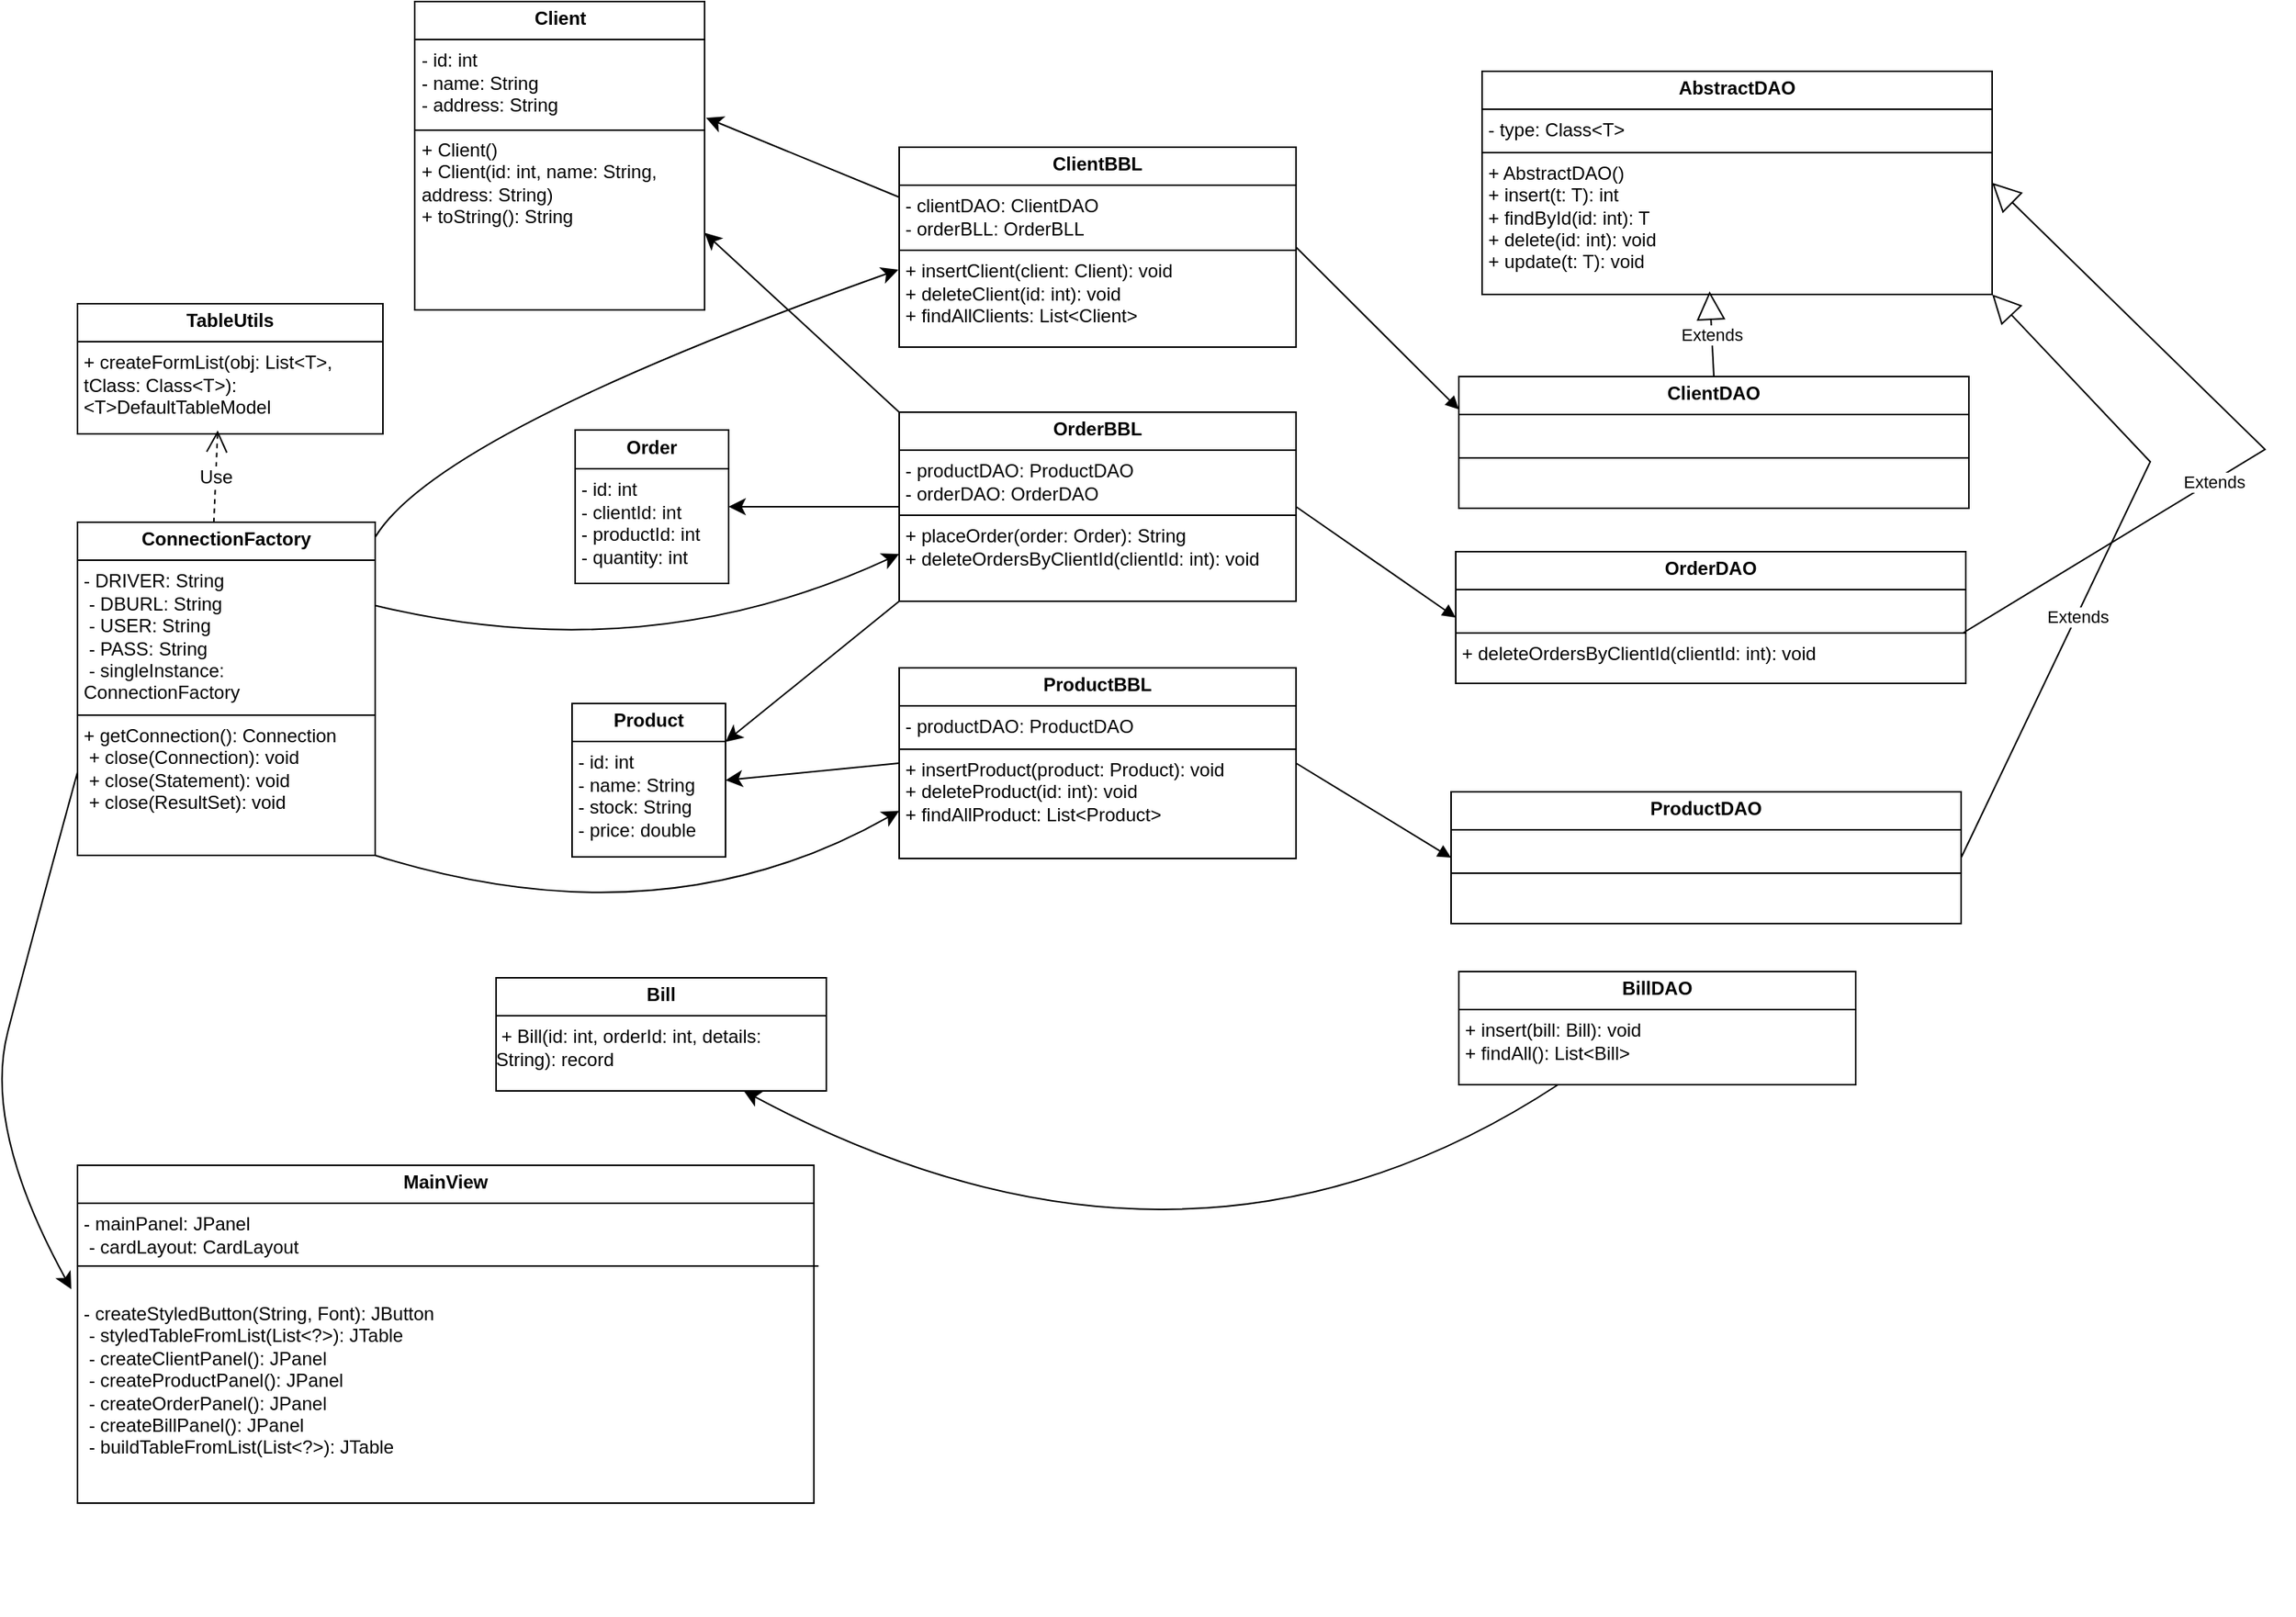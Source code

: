 <mxfile version="27.0.5" pages="4">
  <diagram id="Po0PsgvqQIdE64DK8KLs" name="Pagină-2">
    <mxGraphModel dx="2481" dy="1727" grid="0" gridSize="10" guides="1" tooltips="1" connect="1" arrows="1" fold="1" page="0" pageScale="1" pageWidth="827" pageHeight="1169" math="0" shadow="0">
      <root>
        <mxCell id="0" />
        <mxCell id="1" parent="0" />
        <mxCell id="D9zvhmQKerP4sVCsuL78-5" value="&lt;p style=&quot;margin:0px;margin-top:4px;text-align:center;&quot;&gt;&lt;b&gt;Client&lt;/b&gt;&lt;/p&gt;&lt;hr size=&quot;1&quot; style=&quot;border-style:solid;&quot;&gt;&lt;p style=&quot;margin:0px;margin-left:4px;&quot;&gt;- id: int&lt;br&gt;&lt;/p&gt;&lt;p style=&quot;margin:0px;margin-left:4px;&quot;&gt;- name: String&lt;/p&gt;&lt;p style=&quot;margin:0px;margin-left:4px;&quot;&gt;- address: String&lt;/p&gt;&lt;p style=&quot;margin:0px;margin-left:4px;&quot;&gt;&lt;br&gt;&lt;/p&gt;&lt;p style=&quot;margin:0px;margin-left:4px;&quot;&gt;+ Client()&lt;/p&gt;&lt;p style=&quot;margin:0px;margin-left:4px;&quot;&gt;+ Client(id: int, name: String, address: String)&lt;/p&gt;&lt;p style=&quot;margin:0px;margin-left:4px;&quot;&gt;+ toString(): String&lt;/p&gt;" style="verticalAlign=top;align=left;overflow=fill;html=1;whiteSpace=wrap;" parent="1" vertex="1">
          <mxGeometry x="-549.5" y="-925" width="187" height="199" as="geometry" />
        </mxCell>
        <mxCell id="D9zvhmQKerP4sVCsuL78-6" value="&lt;p style=&quot;margin:0px;margin-top:4px;text-align:center;&quot;&gt;&lt;b&gt;ClientBBL&lt;/b&gt;&lt;/p&gt;&lt;hr size=&quot;1&quot; style=&quot;border-style:solid;&quot;&gt;&lt;p style=&quot;margin:0px;margin-left:4px;&quot;&gt;- clientDAO: ClientDAO&lt;br&gt;&lt;/p&gt;&lt;p style=&quot;margin:0px;margin-left:4px;&quot;&gt;- orderBLL: OrderBLL&lt;/p&gt;&lt;hr size=&quot;1&quot; style=&quot;border-style:solid;&quot;&gt;&lt;p style=&quot;margin:0px;margin-left:4px;&quot;&gt;+ insertClient(client: Client): void&lt;/p&gt;&lt;p style=&quot;margin:0px;margin-left:4px;&quot;&gt;&lt;span style=&quot;background-color: transparent; color: light-dark(rgb(0, 0, 0), rgb(255, 255, 255));&quot;&gt;+ deleteClient(id: int): void&lt;/span&gt;&lt;/p&gt;&lt;p style=&quot;margin:0px;margin-left:4px;&quot;&gt;+ findAllClients: List&amp;lt;Client&amp;gt;&lt;/p&gt;&lt;p style=&quot;margin:0px;margin-left:4px;&quot;&gt;&lt;br&gt;&lt;/p&gt;&lt;p style=&quot;margin:0px;margin-left:4px;&quot;&gt;&lt;br&gt;&lt;/p&gt;" style="verticalAlign=top;align=left;overflow=fill;html=1;whiteSpace=wrap;" parent="1" vertex="1">
          <mxGeometry x="-237" y="-831" width="256" height="129" as="geometry" />
        </mxCell>
        <mxCell id="D9zvhmQKerP4sVCsuL78-13" style="edgeStyle=none;curved=1;rounded=0;orthogonalLoop=1;jettySize=auto;html=1;exitX=0.75;exitY=0;exitDx=0;exitDy=0;fontSize=12;startSize=8;endSize=8;" parent="1" edge="1">
          <mxGeometry relative="1" as="geometry">
            <mxPoint x="-92.75" y="106.0" as="sourcePoint" />
            <mxPoint x="-92.75" y="106.0" as="targetPoint" />
          </mxGeometry>
        </mxCell>
        <mxCell id="D9zvhmQKerP4sVCsuL78-14" style="edgeStyle=none;curved=1;rounded=0;orthogonalLoop=1;jettySize=auto;html=1;exitX=0.5;exitY=1;exitDx=0;exitDy=0;fontSize=12;startSize=8;endSize=8;" parent="1" edge="1">
          <mxGeometry relative="1" as="geometry">
            <mxPoint x="7.5" y="61" as="sourcePoint" />
            <mxPoint x="7.5" y="61" as="targetPoint" />
          </mxGeometry>
        </mxCell>
        <mxCell id="xmyGLNEZ5qvD1oHhi0lb-7" style="edgeStyle=none;curved=1;rounded=0;orthogonalLoop=1;jettySize=auto;html=1;exitX=0;exitY=0.75;exitDx=0;exitDy=0;fontSize=12;startSize=8;endSize=8;" parent="1" source="D9zvhmQKerP4sVCsuL78-15" edge="1">
          <mxGeometry relative="1" as="geometry">
            <mxPoint x="-771" y="-94" as="targetPoint" />
            <Array as="points">
              <mxPoint x="-796" y="-322" />
              <mxPoint x="-828" y="-198" />
            </Array>
          </mxGeometry>
        </mxCell>
        <mxCell id="xmyGLNEZ5qvD1oHhi0lb-11" style="edgeStyle=none;curved=1;rounded=0;orthogonalLoop=1;jettySize=auto;html=1;exitX=1;exitY=0;exitDx=0;exitDy=0;entryX=0;entryY=0.5;entryDx=0;entryDy=0;fontSize=12;startSize=8;endSize=8;" parent="1" edge="1">
          <mxGeometry relative="1" as="geometry">
            <mxPoint x="-575.5" y="-578.5" as="sourcePoint" />
            <mxPoint x="-237.5" y="-752" as="targetPoint" />
            <Array as="points">
              <mxPoint x="-536.5" y="-645.5" />
            </Array>
          </mxGeometry>
        </mxCell>
        <mxCell id="xmyGLNEZ5qvD1oHhi0lb-17" style="edgeStyle=none;curved=1;rounded=0;orthogonalLoop=1;jettySize=auto;html=1;exitX=1;exitY=1;exitDx=0;exitDy=0;entryX=0;entryY=0.75;entryDx=0;entryDy=0;fontSize=12;startSize=8;endSize=8;" parent="1" target="2VmKkLytbEb_R6XoEUmf-1" edge="1" source="D9zvhmQKerP4sVCsuL78-15">
          <mxGeometry relative="1" as="geometry">
            <mxPoint x="-578" y="-362" as="sourcePoint" />
            <mxPoint x="-240" y="-353.75" as="targetPoint" />
            <Array as="points">
              <mxPoint x="-390" y="-316" />
            </Array>
          </mxGeometry>
        </mxCell>
        <mxCell id="xmyGLNEZ5qvD1oHhi0lb-18" style="edgeStyle=none;curved=1;rounded=0;orthogonalLoop=1;jettySize=auto;html=1;exitX=1;exitY=0.25;exitDx=0;exitDy=0;entryX=0;entryY=0.75;entryDx=0;entryDy=0;fontSize=12;startSize=8;endSize=8;" parent="1" source="D9zvhmQKerP4sVCsuL78-15" target="2VmKkLytbEb_R6XoEUmf-2" edge="1">
          <mxGeometry relative="1" as="geometry">
            <Array as="points">
              <mxPoint x="-400" y="-493" />
            </Array>
          </mxGeometry>
        </mxCell>
        <mxCell id="D9zvhmQKerP4sVCsuL78-15" value="&lt;p style=&quot;margin:0px;margin-top:4px;text-align:center;&quot;&gt;&lt;b&gt;ConnectionFactory&lt;/b&gt;&lt;/p&gt;&lt;hr size=&quot;1&quot; style=&quot;border-style:solid;&quot;&gt;&lt;p style=&quot;margin:0px;margin-left:4px;&quot;&gt;- DRIVER: String&amp;nbsp; &amp;nbsp; &amp;nbsp; &amp;nbsp; &amp;nbsp; &amp;nbsp; &amp;nbsp; &amp;nbsp; &amp;nbsp; &amp;nbsp;&amp;nbsp;&lt;/p&gt;&lt;p style=&quot;margin:0px;margin-left:4px;&quot;&gt;&amp;nbsp;- DBURL: String&amp;nbsp; &amp;nbsp; &amp;nbsp; &amp;nbsp; &amp;nbsp; &amp;nbsp; &amp;nbsp; &amp;nbsp; &amp;nbsp; &amp;nbsp; &amp;nbsp;&lt;/p&gt;&lt;p style=&quot;margin:0px;margin-left:4px;&quot;&gt;&amp;nbsp;- USER: String&amp;nbsp; &amp;nbsp; &amp;nbsp; &amp;nbsp; &amp;nbsp; &amp;nbsp; &amp;nbsp; &amp;nbsp; &amp;nbsp; &amp;nbsp; &amp;nbsp;&amp;nbsp;&lt;/p&gt;&lt;p style=&quot;margin:0px;margin-left:4px;&quot;&gt;&amp;nbsp;- PASS: String&amp;nbsp; &amp;nbsp; &amp;nbsp; &amp;nbsp; &amp;nbsp; &amp;nbsp; &amp;nbsp; &amp;nbsp; &amp;nbsp; &amp;nbsp; &amp;nbsp;&amp;nbsp;&lt;/p&gt;&lt;p style=&quot;margin:0px;margin-left:4px;&quot;&gt;&lt;span style=&quot;background-color: transparent;&quot;&gt;&amp;nbsp;- singleInstance: ConnectionFactory&lt;/span&gt;&lt;/p&gt;&lt;hr size=&quot;1&quot; style=&quot;border-style:solid;&quot;&gt;&lt;p style=&quot;margin:0px;margin-left:4px;&quot;&gt;+ getConnection(): Connection&amp;nbsp; &amp;nbsp; &amp;nbsp; &amp;nbsp;&lt;/p&gt;&lt;p style=&quot;margin:0px;margin-left:4px;&quot;&gt;&amp;nbsp;+ close(Connection): void&amp;nbsp; &amp;nbsp; &amp;nbsp; &amp;nbsp; &amp;nbsp; &amp;nbsp;&lt;/p&gt;&lt;p style=&quot;margin:0px;margin-left:4px;&quot;&gt;&amp;nbsp;+ close(Statement): void&amp;nbsp; &amp;nbsp; &amp;nbsp; &amp;nbsp; &amp;nbsp; &amp;nbsp;&amp;nbsp;&lt;/p&gt;&lt;p style=&quot;margin:0px;margin-left:4px;&quot;&gt;&amp;nbsp;+ close(ResultSet): void&lt;/p&gt;" style="verticalAlign=top;align=left;overflow=fill;html=1;whiteSpace=wrap;" parent="1" vertex="1">
          <mxGeometry x="-767" y="-589" width="192" height="215" as="geometry" />
        </mxCell>
        <mxCell id="D9zvhmQKerP4sVCsuL78-17" value="&lt;p style=&quot;margin:0px;margin-top:4px;text-align:center;&quot;&gt;&lt;b&gt;MainView&lt;/b&gt;&lt;/p&gt;&lt;hr size=&quot;1&quot; style=&quot;border-style:solid;&quot;&gt;&lt;p style=&quot;margin:0px;margin-left:4px;&quot;&gt;- mainPanel: JPanel&amp;nbsp; &amp;nbsp; &amp;nbsp; &amp;nbsp; &amp;nbsp; &amp;nbsp;&amp;nbsp;&lt;/p&gt;&lt;p style=&quot;margin:0px;margin-left:4px;&quot;&gt;&amp;nbsp;- cardLayout: CardLayout&amp;nbsp;&amp;nbsp;&lt;/p&gt;&lt;p style=&quot;margin:0px;margin-left:4px;&quot;&gt;&lt;br&gt;&lt;/p&gt;&lt;p style=&quot;margin:0px;margin-left:4px;&quot;&gt;&lt;br&gt;&lt;/p&gt;&lt;p style=&quot;margin:0px;margin-left:4px;&quot;&gt;- createStyledButton(String, Font): JButton&amp;nbsp; &amp;nbsp; &amp;nbsp;&amp;nbsp;&lt;/p&gt;&lt;p style=&quot;margin:0px;margin-left:4px;&quot;&gt;&amp;nbsp;- styledTableFromList(List&amp;lt;?&amp;gt;): JTable&amp;nbsp; &amp;nbsp; &amp;nbsp; &amp;nbsp; &amp;nbsp; &amp;nbsp;&amp;nbsp;&lt;/p&gt;&lt;p style=&quot;margin:0px;margin-left:4px;&quot;&gt;&amp;nbsp;- createClientPanel(): JPanel&amp;nbsp; &amp;nbsp; &amp;nbsp; &amp;nbsp; &amp;nbsp; &amp;nbsp; &amp;nbsp; &amp;nbsp; &amp;nbsp; &amp;nbsp; &amp;nbsp;&lt;/p&gt;&lt;p style=&quot;margin:0px;margin-left:4px;&quot;&gt;&amp;nbsp;- createProductPanel(): JPanel&amp;nbsp; &amp;nbsp; &amp;nbsp; &amp;nbsp; &amp;nbsp; &amp;nbsp; &amp;nbsp; &amp;nbsp; &amp;nbsp; &amp;nbsp;&amp;nbsp;&lt;/p&gt;&lt;p style=&quot;margin:0px;margin-left:4px;&quot;&gt;&amp;nbsp;- createOrderPanel(): JPanel&amp;nbsp; &amp;nbsp; &amp;nbsp; &amp;nbsp; &amp;nbsp; &amp;nbsp; &amp;nbsp; &amp;nbsp; &amp;nbsp; &amp;nbsp; &amp;nbsp;&amp;nbsp;&lt;/p&gt;&lt;p style=&quot;margin:0px;margin-left:4px;&quot;&gt;&amp;nbsp;- createBillPanel(): JPanel&amp;nbsp; &amp;nbsp; &amp;nbsp; &amp;nbsp; &amp;nbsp; &amp;nbsp; &amp;nbsp; &amp;nbsp; &amp;nbsp; &amp;nbsp; &amp;nbsp; &amp;nbsp;&lt;/p&gt;&lt;p style=&quot;margin:0px;margin-left:4px;&quot;&gt;&amp;nbsp;- buildTableFromList(List&amp;lt;?&amp;gt;): JTable&amp;nbsp; &amp;nbsp;&lt;/p&gt;" style="verticalAlign=top;align=left;overflow=fill;html=1;whiteSpace=wrap;" parent="1" vertex="1">
          <mxGeometry x="-767" y="-174" width="475" height="218" as="geometry" />
        </mxCell>
        <mxCell id="xmyGLNEZ5qvD1oHhi0lb-29" style="edgeStyle=none;curved=1;rounded=0;orthogonalLoop=1;jettySize=auto;html=1;exitX=0;exitY=0.5;exitDx=0;exitDy=0;entryX=1;entryY=0.5;entryDx=0;entryDy=0;fontSize=12;startSize=8;endSize=8;" parent="1" source="2VmKkLytbEb_R6XoEUmf-1" target="xmyGLNEZ5qvD1oHhi0lb-3" edge="1">
          <mxGeometry relative="1" as="geometry" />
        </mxCell>
        <mxCell id="2VmKkLytbEb_R6XoEUmf-1" value="&lt;p style=&quot;margin: 4px 0px 0px; text-align: center;&quot;&gt;&lt;b&gt;ProductBBL&lt;/b&gt;&lt;/p&gt;&lt;hr size=&quot;1&quot; style=&quot;border-style:solid;&quot;&gt;&lt;p style=&quot;margin:0px;margin-left:4px;&quot;&gt;- productDAO: ProductDAO&lt;/p&gt;&lt;hr size=&quot;1&quot; style=&quot;border-style:solid;&quot;&gt;&lt;p style=&quot;margin:0px;margin-left:4px;&quot;&gt;+ insert&lt;span style=&quot;background-color: transparent; color: light-dark(rgb(0, 0, 0), rgb(255, 255, 255));&quot;&gt;Produc&lt;/span&gt;&lt;span style=&quot;background-color: transparent; color: light-dark(rgb(0, 0, 0), rgb(255, 255, 255));&quot;&gt;t(p&lt;/span&gt;&lt;span style=&quot;background-color: transparent; color: light-dark(rgb(0, 0, 0), rgb(255, 255, 255));&quot;&gt;roduct&lt;/span&gt;&lt;span style=&quot;background-color: transparent; color: light-dark(rgb(0, 0, 0), rgb(255, 255, 255));&quot;&gt;:&amp;nbsp;&lt;/span&gt;&lt;span style=&quot;background-color: transparent; color: light-dark(rgb(0, 0, 0), rgb(255, 255, 255));&quot;&gt;Product&lt;/span&gt;&lt;span style=&quot;background-color: transparent; color: light-dark(rgb(0, 0, 0), rgb(255, 255, 255));&quot;&gt;): void&lt;/span&gt;&lt;/p&gt;&lt;p style=&quot;margin:0px;margin-left:4px;&quot;&gt;+ delete&lt;span style=&quot;background-color: transparent; color: light-dark(rgb(0, 0, 0), rgb(255, 255, 255));&quot;&gt;Product&lt;/span&gt;&lt;span style=&quot;background-color: transparent; color: light-dark(rgb(0, 0, 0), rgb(255, 255, 255));&quot;&gt;(id: int): void&lt;/span&gt;&lt;/p&gt;&lt;p style=&quot;margin:0px;margin-left:4px;&quot;&gt;+ findAll&lt;span style=&quot;background-color: transparent; color: light-dark(rgb(0, 0, 0), rgb(255, 255, 255));&quot;&gt;Product&lt;/span&gt;&lt;span style=&quot;background-color: transparent; color: light-dark(rgb(0, 0, 0), rgb(255, 255, 255));&quot;&gt;: List&amp;lt;&lt;/span&gt;&lt;span style=&quot;background-color: transparent; color: light-dark(rgb(0, 0, 0), rgb(255, 255, 255));&quot;&gt;Product&lt;/span&gt;&lt;span style=&quot;background-color: transparent; color: light-dark(rgb(0, 0, 0), rgb(255, 255, 255));&quot;&gt;&amp;gt;&lt;/span&gt;&lt;/p&gt;&lt;p style=&quot;margin:0px;margin-left:4px;&quot;&gt;&lt;br&gt;&lt;/p&gt;&lt;p style=&quot;margin:0px;margin-left:4px;&quot;&gt;&lt;br&gt;&lt;/p&gt;" style="verticalAlign=top;align=left;overflow=fill;html=1;whiteSpace=wrap;" parent="1" vertex="1">
          <mxGeometry x="-237" y="-495" width="256" height="123" as="geometry" />
        </mxCell>
        <mxCell id="xmyGLNEZ5qvD1oHhi0lb-28" style="edgeStyle=none;curved=1;rounded=0;orthogonalLoop=1;jettySize=auto;html=1;exitX=0;exitY=0.5;exitDx=0;exitDy=0;entryX=1;entryY=0.5;entryDx=0;entryDy=0;fontSize=12;startSize=8;endSize=8;" parent="1" source="2VmKkLytbEb_R6XoEUmf-2" target="xmyGLNEZ5qvD1oHhi0lb-4" edge="1">
          <mxGeometry relative="1" as="geometry" />
        </mxCell>
        <mxCell id="xmyGLNEZ5qvD1oHhi0lb-32" style="edgeStyle=none;curved=1;rounded=0;orthogonalLoop=1;jettySize=auto;html=1;exitX=0;exitY=0;exitDx=0;exitDy=0;entryX=1;entryY=0.75;entryDx=0;entryDy=0;fontSize=12;startSize=8;endSize=8;" parent="1" source="2VmKkLytbEb_R6XoEUmf-2" target="D9zvhmQKerP4sVCsuL78-5" edge="1">
          <mxGeometry relative="1" as="geometry" />
        </mxCell>
        <mxCell id="xmyGLNEZ5qvD1oHhi0lb-33" style="edgeStyle=none;curved=1;rounded=0;orthogonalLoop=1;jettySize=auto;html=1;exitX=0;exitY=1;exitDx=0;exitDy=0;entryX=1;entryY=0.25;entryDx=0;entryDy=0;fontSize=12;startSize=8;endSize=8;" parent="1" source="2VmKkLytbEb_R6XoEUmf-2" target="xmyGLNEZ5qvD1oHhi0lb-3" edge="1">
          <mxGeometry relative="1" as="geometry" />
        </mxCell>
        <mxCell id="2VmKkLytbEb_R6XoEUmf-2" value="&lt;p style=&quot;margin: 4px 0px 0px; text-align: center;&quot;&gt;&lt;b&gt;OrderBBL&lt;/b&gt;&lt;/p&gt;&lt;hr size=&quot;1&quot; style=&quot;border-style:solid;&quot;&gt;&lt;p style=&quot;margin:0px;margin-left:4px;&quot;&gt;- productDAO: ProductDAO&lt;/p&gt;&lt;p style=&quot;margin:0px;margin-left:4px;&quot;&gt;- orderDAO: OrderDAO&lt;/p&gt;&lt;hr size=&quot;1&quot; style=&quot;border-style:solid;&quot;&gt;&lt;p style=&quot;margin:0px;margin-left:4px;&quot;&gt;+ placeOrder(order: Order): String&lt;/p&gt;&lt;p style=&quot;margin:0px;margin-left:4px;&quot;&gt;+ deleteOrdersByClientId(clientId: int): void&lt;/p&gt;&lt;p style=&quot;margin:0px;margin-left:4px;&quot;&gt;&lt;br&gt;&lt;/p&gt;&lt;p style=&quot;margin:0px;margin-left:4px;&quot;&gt;&lt;br&gt;&lt;/p&gt;" style="verticalAlign=top;align=left;overflow=fill;html=1;whiteSpace=wrap;" parent="1" vertex="1">
          <mxGeometry x="-237" y="-660" width="256" height="122" as="geometry" />
        </mxCell>
        <mxCell id="xmyGLNEZ5qvD1oHhi0lb-31" style="edgeStyle=none;curved=1;rounded=0;orthogonalLoop=1;jettySize=auto;html=1;exitX=0.25;exitY=1;exitDx=0;exitDy=0;entryX=0.75;entryY=1;entryDx=0;entryDy=0;fontSize=12;startSize=8;endSize=8;" parent="1" source="xmyGLNEZ5qvD1oHhi0lb-1" target="xmyGLNEZ5qvD1oHhi0lb-5" edge="1">
          <mxGeometry relative="1" as="geometry">
            <Array as="points">
              <mxPoint x="-51" y="-69" />
            </Array>
          </mxGeometry>
        </mxCell>
        <mxCell id="xmyGLNEZ5qvD1oHhi0lb-1" value="&lt;p style=&quot;margin: 4px 0px 0px; text-align: center;&quot;&gt;&lt;b&gt;BillDAO&lt;/b&gt;&lt;/p&gt;&lt;hr size=&quot;1&quot; style=&quot;border-style:solid;&quot;&gt;&lt;p style=&quot;margin:0px;margin-left:4px;&quot;&gt;+ insert(bill: Bill): void&lt;/p&gt;&lt;p style=&quot;margin:0px;margin-left:4px;&quot;&gt;+ findAll(): List&amp;lt;Bill&amp;gt;&lt;/p&gt;&lt;p style=&quot;margin:0px;margin-left:4px;&quot;&gt;&lt;br&gt;&lt;/p&gt;" style="verticalAlign=top;align=left;overflow=fill;html=1;whiteSpace=wrap;" parent="1" vertex="1">
          <mxGeometry x="124" y="-299" width="256" height="73" as="geometry" />
        </mxCell>
        <mxCell id="xmyGLNEZ5qvD1oHhi0lb-2" value="&lt;p style=&quot;margin: 4px 0px 0px; text-align: center;&quot;&gt;&lt;b&gt;TableUtils&lt;/b&gt;&lt;/p&gt;&lt;hr size=&quot;1&quot; style=&quot;border-style:solid;&quot;&gt;&lt;p style=&quot;margin:0px;margin-left:4px;&quot;&gt;+ createFormList(obj: List&amp;lt;T&amp;gt;, tClass: Class&amp;lt;T&amp;gt;): &amp;lt;T&amp;gt;DefaultTableModel&lt;/p&gt;&lt;p style=&quot;margin:0px;margin-left:4px;&quot;&gt;&lt;br&gt;&lt;/p&gt;" style="verticalAlign=top;align=left;overflow=fill;html=1;whiteSpace=wrap;" parent="1" vertex="1">
          <mxGeometry x="-767" y="-730" width="197" height="84" as="geometry" />
        </mxCell>
        <mxCell id="xmyGLNEZ5qvD1oHhi0lb-3" value="&lt;p style=&quot;margin:0px;margin-top:4px;text-align:center;&quot;&gt;&lt;b&gt;Product&lt;/b&gt;&lt;/p&gt;&lt;hr size=&quot;1&quot; style=&quot;border-style:solid;&quot;&gt;&lt;p style=&quot;margin:0px;margin-left:4px;&quot;&gt;- id: int&lt;br&gt;&lt;/p&gt;&lt;p style=&quot;margin:0px;margin-left:4px;&quot;&gt;- name: String&lt;/p&gt;&lt;p style=&quot;margin:0px;margin-left:4px;&quot;&gt;- stock: String&lt;/p&gt;&lt;p style=&quot;margin:0px;margin-left:4px;&quot;&gt;- price: double&lt;/p&gt;&lt;p style=&quot;margin:0px;margin-left:4px;&quot;&gt;&lt;br&gt;&lt;/p&gt;" style="verticalAlign=top;align=left;overflow=fill;html=1;whiteSpace=wrap;" parent="1" vertex="1">
          <mxGeometry x="-448" y="-472" width="99" height="99" as="geometry" />
        </mxCell>
        <mxCell id="xmyGLNEZ5qvD1oHhi0lb-4" value="&lt;p style=&quot;margin:0px;margin-top:4px;text-align:center;&quot;&gt;&lt;b&gt;Order&lt;/b&gt;&lt;/p&gt;&lt;hr size=&quot;1&quot; style=&quot;border-style:solid;&quot;&gt;&lt;p style=&quot;margin:0px;margin-left:4px;&quot;&gt;- id: int&lt;br&gt;&lt;/p&gt;&lt;p style=&quot;margin:0px;margin-left:4px;&quot;&gt;- clientId: int&lt;/p&gt;&lt;p style=&quot;margin:0px;margin-left:4px;&quot;&gt;- productId: int&lt;/p&gt;&lt;p style=&quot;margin:0px;margin-left:4px;&quot;&gt;- quantity: int&lt;/p&gt;&lt;p style=&quot;margin:0px;margin-left:4px;&quot;&gt;&lt;br&gt;&lt;/p&gt;" style="verticalAlign=top;align=left;overflow=fill;html=1;whiteSpace=wrap;" parent="1" vertex="1">
          <mxGeometry x="-446" y="-648.5" width="99" height="99" as="geometry" />
        </mxCell>
        <mxCell id="xmyGLNEZ5qvD1oHhi0lb-5" value="&lt;p style=&quot;margin:0px;margin-top:4px;text-align:center;&quot;&gt;&lt;b&gt;Bill&lt;/b&gt;&lt;/p&gt;&lt;hr size=&quot;1&quot; style=&quot;border-style:solid;&quot;&gt;&lt;div style=&quot;height:2px;&quot;&gt;&amp;nbsp;+ Bill(id: int, orderId: int, details: String): record&lt;/div&gt;" style="verticalAlign=top;align=left;overflow=fill;html=1;whiteSpace=wrap;" parent="1" vertex="1">
          <mxGeometry x="-497" y="-295" width="213" height="73" as="geometry" />
        </mxCell>
        <mxCell id="xmyGLNEZ5qvD1oHhi0lb-26" value="Use" style="endArrow=open;endSize=12;dashed=1;html=1;rounded=0;fontSize=12;curved=1;exitX=0.458;exitY=0;exitDx=0;exitDy=0;exitPerimeter=0;entryX=0.459;entryY=0.973;entryDx=0;entryDy=0;entryPerimeter=0;" parent="1" source="D9zvhmQKerP4sVCsuL78-15" target="xmyGLNEZ5qvD1oHhi0lb-2" edge="1">
          <mxGeometry width="160" relative="1" as="geometry">
            <mxPoint x="-730" y="-614" as="sourcePoint" />
            <mxPoint x="-570" y="-614" as="targetPoint" />
          </mxGeometry>
        </mxCell>
        <mxCell id="xmyGLNEZ5qvD1oHhi0lb-27" style="edgeStyle=none;curved=1;rounded=0;orthogonalLoop=1;jettySize=auto;html=1;exitX=0;exitY=0.25;exitDx=0;exitDy=0;entryX=1.005;entryY=0.377;entryDx=0;entryDy=0;entryPerimeter=0;fontSize=12;startSize=8;endSize=8;" parent="1" source="D9zvhmQKerP4sVCsuL78-6" target="D9zvhmQKerP4sVCsuL78-5" edge="1">
          <mxGeometry relative="1" as="geometry" />
        </mxCell>
        <mxCell id="gCrkgvzB2UJeCKRuTonN-1" value="&lt;p style=&quot;margin:0px;margin-top:4px;text-align:center;&quot;&gt;&lt;b&gt;AbstractDAO&lt;/b&gt;&lt;/p&gt;&lt;hr size=&quot;1&quot; style=&quot;border-style:solid;&quot;&gt;&lt;p style=&quot;margin:0px;margin-left:4px;&quot;&gt;- type: Class&amp;lt;T&amp;gt;&lt;/p&gt;&lt;hr size=&quot;1&quot; style=&quot;border-style:solid;&quot;&gt;&lt;p style=&quot;margin:0px;margin-left:4px;&quot;&gt;+ AbstractDAO()&lt;/p&gt;&lt;p style=&quot;margin:0px;margin-left:4px;&quot;&gt;+ insert(t: T): int&lt;/p&gt;&lt;p style=&quot;margin:0px;margin-left:4px;&quot;&gt;+ findById(id: int): T&lt;/p&gt;&lt;p style=&quot;margin:0px;margin-left:4px;&quot;&gt;+ delete(id: int): void&lt;/p&gt;&lt;p style=&quot;margin:0px;margin-left:4px;&quot;&gt;+ update(t: T): void&lt;/p&gt;&lt;p style=&quot;margin:0px;margin-left:4px;&quot;&gt;&lt;br&gt;&lt;/p&gt;" style="verticalAlign=top;align=left;overflow=fill;html=1;whiteSpace=wrap;" vertex="1" parent="1">
          <mxGeometry x="139" y="-880" width="329" height="144" as="geometry" />
        </mxCell>
        <mxCell id="gCrkgvzB2UJeCKRuTonN-3" value="&lt;p style=&quot;margin:0px;margin-top:4px;text-align:center;&quot;&gt;&lt;b&gt;ClientDAO&lt;/b&gt;&lt;/p&gt;&lt;hr size=&quot;1&quot; style=&quot;border-style:solid;&quot;&gt;&lt;p style=&quot;margin:0px;margin-left:4px;&quot;&gt;&lt;br&gt;&lt;/p&gt;&lt;hr size=&quot;1&quot; style=&quot;border-style:solid;&quot;&gt;&lt;p style=&quot;margin:0px;margin-left:4px;&quot;&gt;&lt;br&gt;&lt;/p&gt;" style="verticalAlign=top;align=left;overflow=fill;html=1;whiteSpace=wrap;" vertex="1" parent="1">
          <mxGeometry x="124" y="-683" width="329" height="85" as="geometry" />
        </mxCell>
        <mxCell id="gCrkgvzB2UJeCKRuTonN-4" value="Extends" style="endArrow=block;endSize=16;endFill=0;html=1;rounded=0;exitX=0.5;exitY=0;exitDx=0;exitDy=0;entryX=0.446;entryY=0.986;entryDx=0;entryDy=0;entryPerimeter=0;" edge="1" parent="1" source="gCrkgvzB2UJeCKRuTonN-3" target="gCrkgvzB2UJeCKRuTonN-1">
          <mxGeometry width="160" relative="1" as="geometry">
            <mxPoint x="129" y="-529" as="sourcePoint" />
            <mxPoint x="289" y="-529" as="targetPoint" />
          </mxGeometry>
        </mxCell>
        <mxCell id="gCrkgvzB2UJeCKRuTonN-5" value="" style="html=1;verticalAlign=bottom;endArrow=block;curved=0;rounded=0;exitX=1;exitY=0.5;exitDx=0;exitDy=0;entryX=0;entryY=0.25;entryDx=0;entryDy=0;" edge="1" parent="1" source="D9zvhmQKerP4sVCsuL78-6" target="gCrkgvzB2UJeCKRuTonN-3">
          <mxGeometry width="80" relative="1" as="geometry">
            <mxPoint x="-20" y="-649" as="sourcePoint" />
            <mxPoint x="60" y="-649" as="targetPoint" />
          </mxGeometry>
        </mxCell>
        <mxCell id="gCrkgvzB2UJeCKRuTonN-6" value="&lt;p style=&quot;margin:0px;margin-top:4px;text-align:center;&quot;&gt;&lt;b&gt;ProductDAO&lt;/b&gt;&lt;/p&gt;&lt;hr size=&quot;1&quot; style=&quot;border-style:solid;&quot;&gt;&lt;p style=&quot;margin:0px;margin-left:4px;&quot;&gt;&lt;br&gt;&lt;/p&gt;&lt;hr size=&quot;1&quot; style=&quot;border-style:solid;&quot;&gt;&lt;p style=&quot;margin:0px;margin-left:4px;&quot;&gt;&lt;br&gt;&lt;/p&gt;" style="verticalAlign=top;align=left;overflow=fill;html=1;whiteSpace=wrap;" vertex="1" parent="1">
          <mxGeometry x="119" y="-415" width="329" height="85" as="geometry" />
        </mxCell>
        <mxCell id="gCrkgvzB2UJeCKRuTonN-7" value="Extends" style="endArrow=block;endSize=16;endFill=0;html=1;rounded=0;exitX=1;exitY=0.5;exitDx=0;exitDy=0;entryX=1;entryY=1;entryDx=0;entryDy=0;" edge="1" parent="1" source="gCrkgvzB2UJeCKRuTonN-6" target="gCrkgvzB2UJeCKRuTonN-1">
          <mxGeometry x="-0.2" y="-1" width="160" relative="1" as="geometry">
            <mxPoint x="503.767" y="-523" as="sourcePoint" />
            <mxPoint x="501.001" y="-738.016" as="targetPoint" />
            <Array as="points">
              <mxPoint x="570" y="-628" />
            </Array>
            <mxPoint as="offset" />
          </mxGeometry>
        </mxCell>
        <mxCell id="gCrkgvzB2UJeCKRuTonN-8" value="" style="html=1;verticalAlign=bottom;endArrow=block;curved=0;rounded=0;exitX=1;exitY=0.5;exitDx=0;exitDy=0;entryX=0;entryY=0.5;entryDx=0;entryDy=0;" edge="1" parent="1" source="2VmKkLytbEb_R6XoEUmf-1" target="gCrkgvzB2UJeCKRuTonN-6">
          <mxGeometry width="80" relative="1" as="geometry">
            <mxPoint x="51" y="-420" as="sourcePoint" />
            <mxPoint x="156" y="-316" as="targetPoint" />
          </mxGeometry>
        </mxCell>
        <mxCell id="gCrkgvzB2UJeCKRuTonN-10" value="&lt;p style=&quot;margin:0px;margin-top:4px;text-align:center;&quot;&gt;&lt;b&gt;OrderDAO&lt;/b&gt;&lt;/p&gt;&lt;hr size=&quot;1&quot; style=&quot;border-style:solid;&quot;&gt;&lt;p style=&quot;margin:0px;margin-left:4px;&quot;&gt;&lt;br&gt;&lt;/p&gt;&lt;hr size=&quot;1&quot; style=&quot;border-style:solid;&quot;&gt;&lt;p style=&quot;margin:0px;margin-left:4px;&quot;&gt;+ deleteOrdersByClientId(clientId: int): void&lt;/p&gt;" style="verticalAlign=top;align=left;overflow=fill;html=1;whiteSpace=wrap;" vertex="1" parent="1">
          <mxGeometry x="122" y="-570" width="329" height="85" as="geometry" />
        </mxCell>
        <mxCell id="gCrkgvzB2UJeCKRuTonN-11" value="Extends" style="endArrow=block;endSize=16;endFill=0;html=1;rounded=0;exitX=0.994;exitY=0.619;exitDx=0;exitDy=0;entryX=1;entryY=0.5;entryDx=0;entryDy=0;exitPerimeter=0;" edge="1" parent="1" source="gCrkgvzB2UJeCKRuTonN-10" target="gCrkgvzB2UJeCKRuTonN-1">
          <mxGeometry x="-0.2" y="-1" width="160" relative="1" as="geometry">
            <mxPoint x="458" y="-362" as="sourcePoint" />
            <mxPoint x="478" y="-726" as="targetPoint" />
            <Array as="points">
              <mxPoint x="644" y="-636" />
            </Array>
            <mxPoint as="offset" />
          </mxGeometry>
        </mxCell>
        <mxCell id="gCrkgvzB2UJeCKRuTonN-12" value="" style="html=1;verticalAlign=bottom;endArrow=block;curved=0;rounded=0;exitX=1;exitY=0.5;exitDx=0;exitDy=0;entryX=0;entryY=0.5;entryDx=0;entryDy=0;" edge="1" parent="1" source="2VmKkLytbEb_R6XoEUmf-2" target="gCrkgvzB2UJeCKRuTonN-10">
          <mxGeometry width="80" relative="1" as="geometry">
            <mxPoint x="29" y="-423" as="sourcePoint" />
            <mxPoint x="129" y="-362" as="targetPoint" />
          </mxGeometry>
        </mxCell>
        <mxCell id="gCrkgvzB2UJeCKRuTonN-13" value="" style="line;strokeWidth=1;fillColor=none;align=left;verticalAlign=middle;spacingTop=-1;spacingLeft=3;spacingRight=3;rotatable=0;labelPosition=right;points=[];portConstraint=eastwest;strokeColor=inherit;" vertex="1" parent="1">
          <mxGeometry x="-549.5" y="-846" width="187.5" height="8" as="geometry" />
        </mxCell>
        <mxCell id="gCrkgvzB2UJeCKRuTonN-14" value="" style="line;strokeWidth=1;fillColor=none;align=left;verticalAlign=middle;spacingTop=-1;spacingLeft=3;spacingRight=3;rotatable=0;labelPosition=right;points=[];portConstraint=eastwest;strokeColor=inherit;" vertex="1" parent="1">
          <mxGeometry x="-767" y="-113" width="478" height="8" as="geometry" />
        </mxCell>
      </root>
    </mxGraphModel>
  </diagram>
  <diagram id="tHxLCMvr4L_Rk6mKXpJO" name="Pagină-4">
    <mxGraphModel dx="1050" dy="992" grid="0" gridSize="10" guides="1" tooltips="1" connect="1" arrows="1" fold="1" page="0" pageScale="1" pageWidth="827" pageHeight="1169" math="0" shadow="0">
      <root>
        <mxCell id="0" />
        <mxCell id="1" parent="0" />
        <mxCell id="urZ2XF7Vl24b2Cy5jRAI-13" style="edgeStyle=none;curved=1;rounded=0;orthogonalLoop=1;jettySize=auto;html=1;exitX=0;exitY=0.333;exitDx=0;exitDy=0;exitPerimeter=0;entryX=1;entryY=0.5;entryDx=0;entryDy=0;fontSize=12;startSize=8;endSize=8;" parent="1" source="urZ2XF7Vl24b2Cy5jRAI-1" target="urZ2XF7Vl24b2Cy5jRAI-9" edge="1">
          <mxGeometry relative="1" as="geometry" />
        </mxCell>
        <mxCell id="urZ2XF7Vl24b2Cy5jRAI-14" style="edgeStyle=none;curved=1;rounded=0;orthogonalLoop=1;jettySize=auto;html=1;exitX=1;exitY=0.333;exitDx=0;exitDy=0;exitPerimeter=0;entryX=0;entryY=0;entryDx=0;entryDy=0;fontSize=12;startSize=8;endSize=8;" parent="1" source="urZ2XF7Vl24b2Cy5jRAI-1" target="urZ2XF7Vl24b2Cy5jRAI-5" edge="1">
          <mxGeometry relative="1" as="geometry" />
        </mxCell>
        <mxCell id="urZ2XF7Vl24b2Cy5jRAI-15" style="edgeStyle=none;curved=1;rounded=0;orthogonalLoop=1;jettySize=auto;html=1;exitX=1;exitY=0.333;exitDx=0;exitDy=0;exitPerimeter=0;fontSize=12;startSize=8;endSize=8;" parent="1" source="urZ2XF7Vl24b2Cy5jRAI-1" target="urZ2XF7Vl24b2Cy5jRAI-6" edge="1">
          <mxGeometry relative="1" as="geometry" />
        </mxCell>
        <mxCell id="urZ2XF7Vl24b2Cy5jRAI-17" style="edgeStyle=none;curved=1;rounded=0;orthogonalLoop=1;jettySize=auto;html=1;exitX=0;exitY=0.333;exitDx=0;exitDy=0;exitPerimeter=0;entryX=1;entryY=1;entryDx=0;entryDy=0;fontSize=12;startSize=8;endSize=8;" parent="1" source="urZ2XF7Vl24b2Cy5jRAI-1" target="urZ2XF7Vl24b2Cy5jRAI-8" edge="1">
          <mxGeometry relative="1" as="geometry" />
        </mxCell>
        <mxCell id="urZ2XF7Vl24b2Cy5jRAI-1" value="Simulation Manager" style="shape=umlActor;verticalLabelPosition=bottom;verticalAlign=top;html=1;" parent="1" vertex="1">
          <mxGeometry x="52" y="104" width="68" height="110" as="geometry" />
        </mxCell>
        <mxCell id="urZ2XF7Vl24b2Cy5jRAI-2" value="Add client" style="ellipse;whiteSpace=wrap;html=1;" parent="1" vertex="1">
          <mxGeometry x="190" y="104" width="140" height="70" as="geometry" />
        </mxCell>
        <mxCell id="urZ2XF7Vl24b2Cy5jRAI-3" value="" style="line;strokeWidth=1;fillColor=none;align=left;verticalAlign=middle;spacingTop=-1;spacingLeft=3;spacingRight=3;rotatable=0;labelPosition=right;points=[];portConstraint=eastwest;strokeColor=inherit;" parent="1" vertex="1">
          <mxGeometry x="117" y="137" width="73" height="8" as="geometry" />
        </mxCell>
        <mxCell id="urZ2XF7Vl24b2Cy5jRAI-5" value="Edit client" style="ellipse;whiteSpace=wrap;html=1;" parent="1" vertex="1">
          <mxGeometry x="192" y="194" width="117" height="51" as="geometry" />
        </mxCell>
        <mxCell id="urZ2XF7Vl24b2Cy5jRAI-6" value="Add product" style="ellipse;whiteSpace=wrap;html=1;" parent="1" vertex="1">
          <mxGeometry x="179" y="37" width="111" height="51" as="geometry" />
        </mxCell>
        <mxCell id="urZ2XF7Vl24b2Cy5jRAI-7" value="Delete client" style="ellipse;whiteSpace=wrap;html=1;" parent="1" vertex="1">
          <mxGeometry x="-14" y="-7" width="114" height="52" as="geometry" />
        </mxCell>
        <mxCell id="urZ2XF7Vl24b2Cy5jRAI-8" value="Delete product" style="ellipse;whiteSpace=wrap;html=1;" parent="1" vertex="1">
          <mxGeometry x="-119" y="42" width="136" height="57" as="geometry" />
        </mxCell>
        <mxCell id="urZ2XF7Vl24b2Cy5jRAI-9" value="Place order" style="ellipse;whiteSpace=wrap;html=1;" parent="1" vertex="1">
          <mxGeometry x="-168" y="109" width="136" height="57" as="geometry" />
        </mxCell>
        <mxCell id="urZ2XF7Vl24b2Cy5jRAI-11" value="Edit product" style="ellipse;whiteSpace=wrap;html=1;" parent="1" vertex="1">
          <mxGeometry x="109" y="-22" width="128" height="57" as="geometry" />
        </mxCell>
        <mxCell id="urZ2XF7Vl24b2Cy5jRAI-16" style="edgeStyle=none;curved=1;rounded=0;orthogonalLoop=1;jettySize=auto;html=1;exitX=1;exitY=0.333;exitDx=0;exitDy=0;exitPerimeter=0;entryX=0.375;entryY=0.979;entryDx=0;entryDy=0;entryPerimeter=0;fontSize=12;startSize=8;endSize=8;" parent="1" source="urZ2XF7Vl24b2Cy5jRAI-1" target="urZ2XF7Vl24b2Cy5jRAI-11" edge="1">
          <mxGeometry relative="1" as="geometry" />
        </mxCell>
        <mxCell id="urZ2XF7Vl24b2Cy5jRAI-18" style="edgeStyle=none;curved=1;rounded=0;orthogonalLoop=1;jettySize=auto;html=1;exitX=0;exitY=0.333;exitDx=0;exitDy=0;exitPerimeter=0;entryX=0.349;entryY=0.985;entryDx=0;entryDy=0;entryPerimeter=0;fontSize=12;startSize=8;endSize=8;" parent="1" source="urZ2XF7Vl24b2Cy5jRAI-1" target="urZ2XF7Vl24b2Cy5jRAI-7" edge="1">
          <mxGeometry relative="1" as="geometry" />
        </mxCell>
      </root>
    </mxGraphModel>
  </diagram>
  <diagram id="Kn0e1u5elbU0lUK1SioH" name="Pagină-3">
    <mxGraphModel dx="722" dy="658" grid="0" gridSize="10" guides="1" tooltips="1" connect="1" arrows="1" fold="1" page="0" pageScale="1" pageWidth="827" pageHeight="1169" math="0" shadow="0">
      <root>
        <mxCell id="0" />
        <mxCell id="1" parent="0" />
        <mxCell id="W7ZsHSToUAF_HNGXlrbc-1" value="Presentation&lt;div&gt;&lt;br&gt;&lt;/div&gt;&lt;div&gt;&lt;br&gt;&lt;/div&gt;&lt;div&gt;&lt;br&gt;&lt;/div&gt;&lt;div&gt;&lt;br&gt;&lt;/div&gt;&lt;div&gt;&lt;br&gt;&lt;/div&gt;" style="shape=folder;fontStyle=1;spacingTop=10;tabWidth=40;tabHeight=14;tabPosition=left;html=1;whiteSpace=wrap;" parent="1" vertex="1">
          <mxGeometry x="26" y="47" width="258" height="129" as="geometry" />
        </mxCell>
        <mxCell id="W7ZsHSToUAF_HNGXlrbc-2" value="Model&lt;div&gt;&lt;br&gt;&lt;/div&gt;&lt;div&gt;&lt;br&gt;&lt;/div&gt;&lt;div&gt;&lt;br&gt;&lt;/div&gt;&lt;div&gt;&lt;br&gt;&lt;/div&gt;&lt;div&gt;&lt;br&gt;&lt;/div&gt;&lt;div&gt;&lt;br&gt;&lt;/div&gt;" style="shape=folder;fontStyle=1;spacingTop=10;tabWidth=40;tabHeight=14;tabPosition=left;html=1;whiteSpace=wrap;" parent="1" vertex="1">
          <mxGeometry x="388" y="222" width="245" height="139" as="geometry" />
        </mxCell>
        <mxCell id="W7ZsHSToUAF_HNGXlrbc-3" value="Business Logic&lt;div&gt;&lt;br&gt;&lt;/div&gt;&lt;div&gt;&lt;br&gt;&lt;/div&gt;&lt;div&gt;&lt;br&gt;&lt;/div&gt;&lt;div&gt;&lt;br&gt;&lt;/div&gt;&lt;div&gt;&lt;br&gt;&lt;/div&gt;&lt;div&gt;&lt;br&gt;&lt;/div&gt;" style="shape=folder;fontStyle=1;spacingTop=10;tabWidth=40;tabHeight=14;tabPosition=left;html=1;whiteSpace=wrap;" parent="1" vertex="1">
          <mxGeometry x="26" y="217" width="255" height="139" as="geometry" />
        </mxCell>
        <mxCell id="HaFN4btl8z6LdwSV4lLc-1" value="View" style="rounded=0;whiteSpace=wrap;html=1;" vertex="1" parent="1">
          <mxGeometry x="43" y="113" width="66" height="29" as="geometry" />
        </mxCell>
        <mxCell id="HaFN4btl8z6LdwSV4lLc-2" value="Controller" style="rounded=0;whiteSpace=wrap;html=1;" vertex="1" parent="1">
          <mxGeometry x="190" y="113" width="83" height="29" as="geometry" />
        </mxCell>
        <mxCell id="HaFN4btl8z6LdwSV4lLc-3" value="Main" style="rounded=0;whiteSpace=wrap;html=1;" vertex="1" parent="1">
          <mxGeometry x="115" y="113" width="66" height="29" as="geometry" />
        </mxCell>
        <mxCell id="HaFN4btl8z6LdwSV4lLc-4" value="BillBBL" style="rounded=0;whiteSpace=wrap;html=1;" vertex="1" parent="1">
          <mxGeometry x="43" y="272" width="106" height="29" as="geometry" />
        </mxCell>
        <mxCell id="HaFN4btl8z6LdwSV4lLc-5" value="ClientBBL" style="rounded=0;whiteSpace=wrap;html=1;" vertex="1" parent="1">
          <mxGeometry x="172" y="272" width="94" height="29" as="geometry" />
        </mxCell>
        <mxCell id="HaFN4btl8z6LdwSV4lLc-6" value="OrderBBL" style="rounded=0;whiteSpace=wrap;html=1;" vertex="1" parent="1">
          <mxGeometry x="172" y="312" width="94" height="29" as="geometry" />
        </mxCell>
        <mxCell id="HaFN4btl8z6LdwSV4lLc-7" value="ProductBBL" style="rounded=0;whiteSpace=wrap;html=1;" vertex="1" parent="1">
          <mxGeometry x="43" y="312" width="106" height="29" as="geometry" />
        </mxCell>
        <mxCell id="HaFN4btl8z6LdwSV4lLc-22" style="edgeStyle=none;curved=1;rounded=0;orthogonalLoop=1;jettySize=auto;html=1;exitX=0;exitY=0;exitDx=258;exitDy=45;exitPerimeter=0;fontSize=12;startSize=8;endSize=8;" edge="1" parent="1" source="HaFN4btl8z6LdwSV4lLc-8">
          <mxGeometry relative="1" as="geometry">
            <mxPoint x="386.0" y="321.222" as="targetPoint" />
          </mxGeometry>
        </mxCell>
        <mxCell id="HaFN4btl8z6LdwSV4lLc-8" value="&lt;div&gt;Data Access&lt;/div&gt;&lt;div&gt;&lt;br&gt;&lt;/div&gt;&lt;div&gt;&lt;br&gt;&lt;/div&gt;&lt;div&gt;&lt;br&gt;&lt;/div&gt;&lt;div&gt;&lt;br&gt;&lt;/div&gt;&lt;div&gt;&lt;br&gt;&lt;/div&gt;&lt;div&gt;&lt;br&gt;&lt;/div&gt;" style="shape=folder;fontStyle=1;spacingTop=10;tabWidth=40;tabHeight=14;tabPosition=left;html=1;whiteSpace=wrap;" vertex="1" parent="1">
          <mxGeometry x="23" y="398" width="258" height="138" as="geometry" />
        </mxCell>
        <mxCell id="HaFN4btl8z6LdwSV4lLc-9" value="BillDAO" style="rounded=0;whiteSpace=wrap;html=1;" vertex="1" parent="1">
          <mxGeometry x="43" y="451" width="106" height="29" as="geometry" />
        </mxCell>
        <mxCell id="HaFN4btl8z6LdwSV4lLc-10" value="GenericDAO" style="rounded=0;whiteSpace=wrap;html=1;" vertex="1" parent="1">
          <mxGeometry x="162" y="451" width="106" height="29" as="geometry" />
        </mxCell>
        <mxCell id="HaFN4btl8z6LdwSV4lLc-11" value="TableUtils" style="rounded=0;whiteSpace=wrap;html=1;" vertex="1" parent="1">
          <mxGeometry x="99" y="491" width="106" height="29" as="geometry" />
        </mxCell>
        <mxCell id="HaFN4btl8z6LdwSV4lLc-12" value="Client" style="rounded=0;whiteSpace=wrap;html=1;" vertex="1" parent="1">
          <mxGeometry x="401" y="274" width="94" height="29" as="geometry" />
        </mxCell>
        <mxCell id="HaFN4btl8z6LdwSV4lLc-13" value="Product" style="rounded=0;whiteSpace=wrap;html=1;" vertex="1" parent="1">
          <mxGeometry x="522" y="274" width="94" height="29" as="geometry" />
        </mxCell>
        <mxCell id="HaFN4btl8z6LdwSV4lLc-14" value="Order" style="rounded=0;whiteSpace=wrap;html=1;" vertex="1" parent="1">
          <mxGeometry x="401" y="317" width="94" height="29" as="geometry" />
        </mxCell>
        <mxCell id="HaFN4btl8z6LdwSV4lLc-15" value="Bill" style="rounded=0;whiteSpace=wrap;html=1;" vertex="1" parent="1">
          <mxGeometry x="522" y="317" width="94" height="29" as="geometry" />
        </mxCell>
        <mxCell id="HaFN4btl8z6LdwSV4lLc-16" value="&lt;div&gt;Connection&lt;/div&gt;&lt;div&gt;&lt;br&gt;&lt;/div&gt;&lt;div&gt;&lt;br&gt;&lt;/div&gt;&lt;div&gt;&lt;br&gt;&lt;/div&gt;&lt;div&gt;&lt;br&gt;&lt;/div&gt;" style="shape=folder;fontStyle=1;spacingTop=10;tabWidth=40;tabHeight=14;tabPosition=left;html=1;whiteSpace=wrap;" vertex="1" parent="1">
          <mxGeometry x="384" y="411.5" width="242" height="111" as="geometry" />
        </mxCell>
        <mxCell id="HaFN4btl8z6LdwSV4lLc-17" value="Connection Factory" style="rounded=0;whiteSpace=wrap;html=1;" vertex="1" parent="1">
          <mxGeometry x="442" y="462" width="131.5" height="29" as="geometry" />
        </mxCell>
        <mxCell id="HaFN4btl8z6LdwSV4lLc-18" style="edgeStyle=none;curved=1;rounded=0;orthogonalLoop=1;jettySize=auto;html=1;exitX=0.5;exitY=1;exitDx=0;exitDy=0;exitPerimeter=0;entryX=0.505;entryY=0.149;entryDx=0;entryDy=0;entryPerimeter=0;fontSize=12;startSize=8;endSize=8;" edge="1" parent="1" source="W7ZsHSToUAF_HNGXlrbc-1" target="W7ZsHSToUAF_HNGXlrbc-3">
          <mxGeometry relative="1" as="geometry" />
        </mxCell>
        <mxCell id="HaFN4btl8z6LdwSV4lLc-19" style="edgeStyle=none;curved=1;rounded=0;orthogonalLoop=1;jettySize=auto;html=1;exitX=0.5;exitY=1;exitDx=0;exitDy=0;exitPerimeter=0;entryX=0.504;entryY=0.114;entryDx=0;entryDy=0;entryPerimeter=0;fontSize=12;startSize=8;endSize=8;" edge="1" parent="1" source="W7ZsHSToUAF_HNGXlrbc-3" target="HaFN4btl8z6LdwSV4lLc-8">
          <mxGeometry relative="1" as="geometry" />
        </mxCell>
        <mxCell id="HaFN4btl8z6LdwSV4lLc-20" style="edgeStyle=none;curved=1;rounded=0;orthogonalLoop=1;jettySize=auto;html=1;exitX=0;exitY=0;exitDx=258;exitDy=71.5;exitPerimeter=0;entryX=0;entryY=0;entryDx=0;entryDy=45.25;entryPerimeter=0;fontSize=12;startSize=8;endSize=8;" edge="1" parent="1" source="W7ZsHSToUAF_HNGXlrbc-1" target="W7ZsHSToUAF_HNGXlrbc-2">
          <mxGeometry relative="1" as="geometry" />
        </mxCell>
        <mxCell id="HaFN4btl8z6LdwSV4lLc-21" style="edgeStyle=none;curved=1;rounded=0;orthogonalLoop=1;jettySize=auto;html=1;entryX=0.003;entryY=0.477;entryDx=0;entryDy=0;entryPerimeter=0;fontSize=12;startSize=8;endSize=8;" edge="1" parent="1" source="W7ZsHSToUAF_HNGXlrbc-3" target="W7ZsHSToUAF_HNGXlrbc-2">
          <mxGeometry relative="1" as="geometry" />
        </mxCell>
        <mxCell id="HaFN4btl8z6LdwSV4lLc-23" style="edgeStyle=none;curved=1;rounded=0;orthogonalLoop=1;jettySize=auto;html=1;exitX=0;exitY=0;exitDx=258;exitDy=76;exitPerimeter=0;entryX=0;entryY=0;entryDx=0;entryDy=62.5;entryPerimeter=0;fontSize=12;startSize=8;endSize=8;" edge="1" parent="1" source="HaFN4btl8z6LdwSV4lLc-8" target="HaFN4btl8z6LdwSV4lLc-16">
          <mxGeometry relative="1" as="geometry" />
        </mxCell>
      </root>
    </mxGraphModel>
  </diagram>
  <diagram id="iNZsEdBLyjceUdgaRsee" name="Pagină-5">
    <mxGraphModel dx="503" dy="582" grid="0" gridSize="10" guides="1" tooltips="1" connect="1" arrows="1" fold="1" page="0" pageScale="1" pageWidth="827" pageHeight="1169" math="0" shadow="0">
      <root>
        <mxCell id="0" />
        <mxCell id="1" parent="0" />
      </root>
    </mxGraphModel>
  </diagram>
</mxfile>
